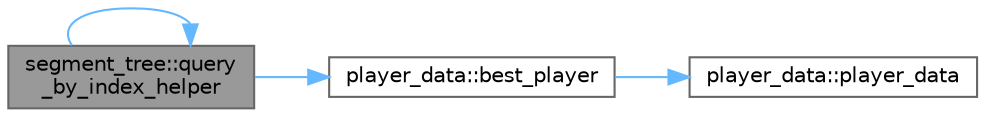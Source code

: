 digraph "segment_tree::query_by_index_helper"
{
 // LATEX_PDF_SIZE
  bgcolor="transparent";
  edge [fontname=Helvetica,fontsize=10,labelfontname=Helvetica,labelfontsize=10];
  node [fontname=Helvetica,fontsize=10,shape=box,height=0.2,width=0.4];
  rankdir="LR";
  Node1 [id="Node000001",label="segment_tree::query\l_by_index_helper",height=0.2,width=0.4,color="gray40", fillcolor="grey60", style="filled", fontcolor="black",tooltip=" "];
  Node1 -> Node2 [id="edge1_Node000001_Node000002",color="steelblue1",style="solid",tooltip=" "];
  Node2 [id="Node000002",label="player_data::best_player",height=0.2,width=0.4,color="grey40", fillcolor="white", style="filled",URL="$classplayer__data.html#a81e902efa5c509eb547d8c97ef2a56da",tooltip=" "];
  Node2 -> Node3 [id="edge2_Node000002_Node000003",color="steelblue1",style="solid",tooltip=" "];
  Node3 [id="Node000003",label="player_data::player_data",height=0.2,width=0.4,color="grey40", fillcolor="white", style="filled",URL="$classplayer__data.html#a752ca599cc2a2f7a92b49ca838610ab5",tooltip=" "];
  Node1 -> Node1 [id="edge3_Node000001_Node000001",color="steelblue1",style="solid",tooltip=" "];
}
